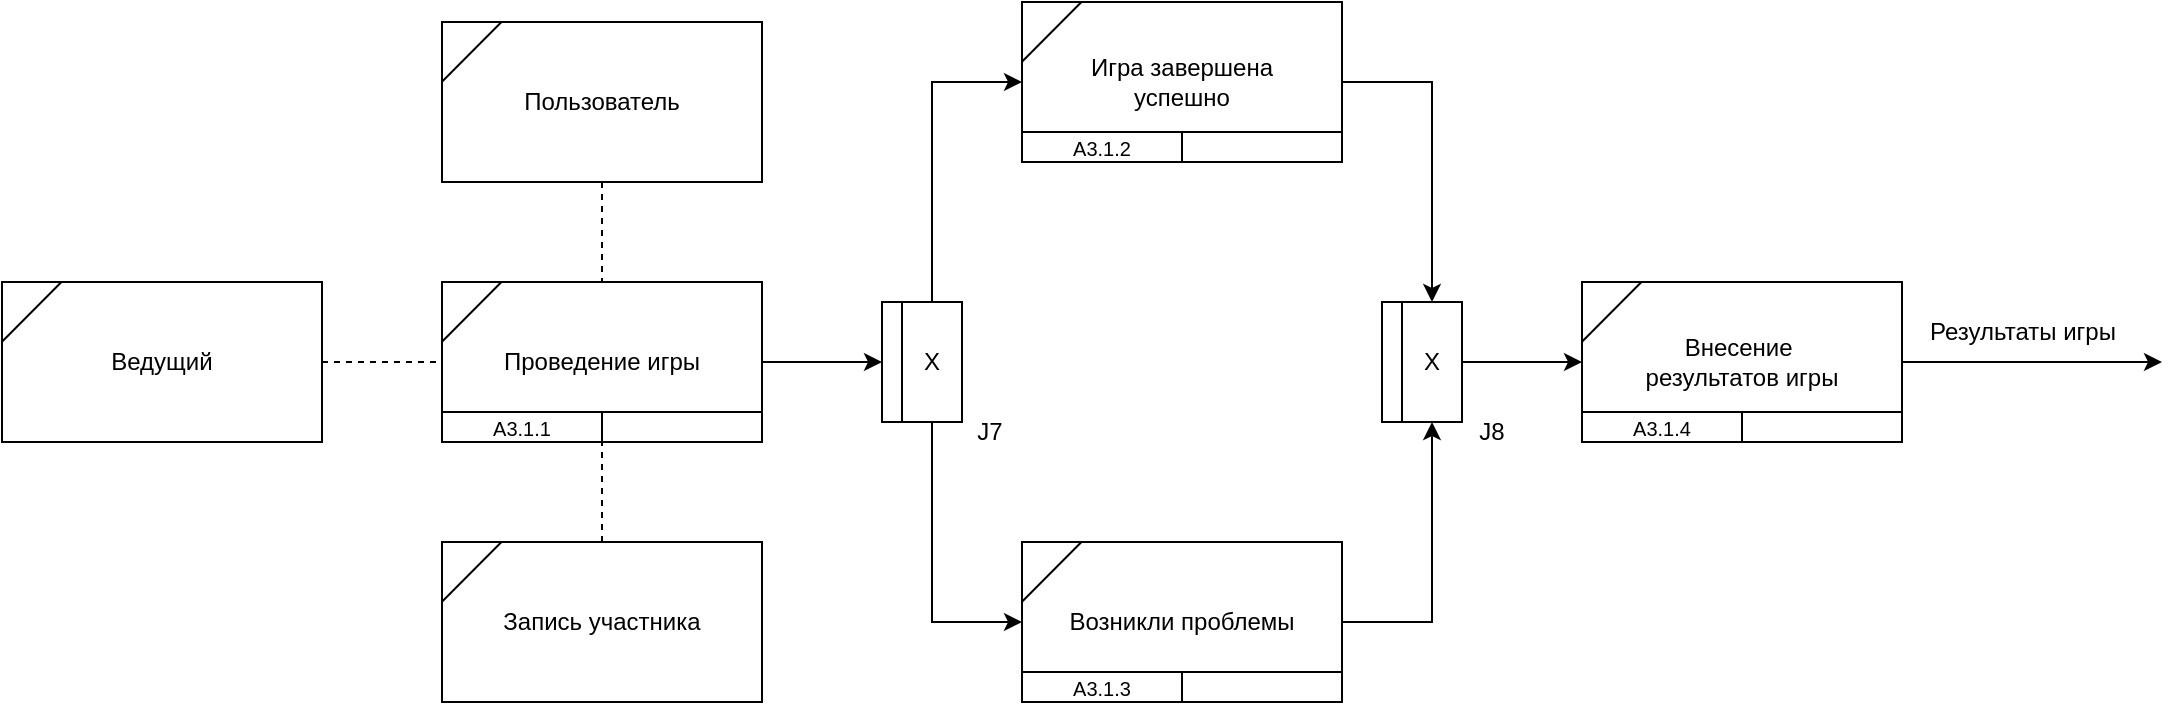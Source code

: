 <mxfile version="24.7.16">
  <diagram name="Страница — 1" id="3CPMpLebl-1jjfJIK-z_">
    <mxGraphModel dx="990" dy="657" grid="1" gridSize="10" guides="1" tooltips="1" connect="1" arrows="1" fold="1" page="1" pageScale="1" pageWidth="827" pageHeight="1169" math="0" shadow="0">
      <root>
        <mxCell id="0" />
        <mxCell id="1" parent="0" />
        <mxCell id="FRs5H7n3xmvRlvuZ6DSw-92" value="" style="group" vertex="1" connectable="0" parent="1">
          <mxGeometry x="570" y="730" width="160" height="80" as="geometry" />
        </mxCell>
        <mxCell id="FRs5H7n3xmvRlvuZ6DSw-93" value="Проведение игры" style="rounded=0;whiteSpace=wrap;html=1;" vertex="1" parent="FRs5H7n3xmvRlvuZ6DSw-92">
          <mxGeometry width="160" height="80" as="geometry" />
        </mxCell>
        <mxCell id="FRs5H7n3xmvRlvuZ6DSw-94" value="" style="endArrow=none;html=1;rounded=0;entryX=0.185;entryY=0.002;entryDx=0;entryDy=0;exitX=0;exitY=0.373;exitDx=0;exitDy=0;entryPerimeter=0;exitPerimeter=0;" edge="1" parent="FRs5H7n3xmvRlvuZ6DSw-92" source="FRs5H7n3xmvRlvuZ6DSw-93" target="FRs5H7n3xmvRlvuZ6DSw-93">
          <mxGeometry width="50" height="50" relative="1" as="geometry">
            <mxPoint x="-10.0" y="5.684e-14" as="sourcePoint" />
            <mxPoint x="32.6" y="-39.78" as="targetPoint" />
          </mxGeometry>
        </mxCell>
        <mxCell id="FRs5H7n3xmvRlvuZ6DSw-95" value="&lt;font style=&quot;font-size: 10px;&quot;&gt;А3.1.1&lt;/font&gt;" style="rounded=0;whiteSpace=wrap;html=1;" vertex="1" parent="FRs5H7n3xmvRlvuZ6DSw-92">
          <mxGeometry y="65" width="80" height="15" as="geometry" />
        </mxCell>
        <mxCell id="FRs5H7n3xmvRlvuZ6DSw-96" value="" style="rounded=0;whiteSpace=wrap;html=1;" vertex="1" parent="FRs5H7n3xmvRlvuZ6DSw-92">
          <mxGeometry x="80" y="65" width="80" height="15" as="geometry" />
        </mxCell>
        <mxCell id="FRs5H7n3xmvRlvuZ6DSw-97" value="" style="group" vertex="1" connectable="0" parent="1">
          <mxGeometry x="790" y="740" width="40" height="60" as="geometry" />
        </mxCell>
        <mxCell id="FRs5H7n3xmvRlvuZ6DSw-98" value="Х" style="rounded=0;whiteSpace=wrap;html=1;" vertex="1" parent="FRs5H7n3xmvRlvuZ6DSw-97">
          <mxGeometry x="10" width="30" height="60" as="geometry" />
        </mxCell>
        <mxCell id="FRs5H7n3xmvRlvuZ6DSw-99" value="" style="rounded=0;whiteSpace=wrap;html=1;" vertex="1" parent="FRs5H7n3xmvRlvuZ6DSw-97">
          <mxGeometry width="10" height="60" as="geometry" />
        </mxCell>
        <mxCell id="FRs5H7n3xmvRlvuZ6DSw-100" style="edgeStyle=orthogonalEdgeStyle;rounded=0;orthogonalLoop=1;jettySize=auto;html=1;entryX=0;entryY=0.5;entryDx=0;entryDy=0;" edge="1" parent="1" source="FRs5H7n3xmvRlvuZ6DSw-93" target="FRs5H7n3xmvRlvuZ6DSw-99">
          <mxGeometry relative="1" as="geometry" />
        </mxCell>
        <mxCell id="FRs5H7n3xmvRlvuZ6DSw-101" value="" style="group" vertex="1" connectable="0" parent="1">
          <mxGeometry x="570" y="600" width="160" height="80" as="geometry" />
        </mxCell>
        <mxCell id="FRs5H7n3xmvRlvuZ6DSw-102" value="Пользователь" style="rounded=0;whiteSpace=wrap;html=1;" vertex="1" parent="FRs5H7n3xmvRlvuZ6DSw-101">
          <mxGeometry width="160" height="80" as="geometry" />
        </mxCell>
        <mxCell id="FRs5H7n3xmvRlvuZ6DSw-103" value="" style="endArrow=none;html=1;rounded=0;entryX=0.185;entryY=0.002;entryDx=0;entryDy=0;exitX=0;exitY=0.373;exitDx=0;exitDy=0;entryPerimeter=0;exitPerimeter=0;" edge="1" parent="FRs5H7n3xmvRlvuZ6DSw-101" source="FRs5H7n3xmvRlvuZ6DSw-102" target="FRs5H7n3xmvRlvuZ6DSw-102">
          <mxGeometry width="50" height="50" relative="1" as="geometry">
            <mxPoint x="-10.0" y="5.684e-14" as="sourcePoint" />
            <mxPoint x="32.6" y="-39.78" as="targetPoint" />
          </mxGeometry>
        </mxCell>
        <mxCell id="FRs5H7n3xmvRlvuZ6DSw-104" style="edgeStyle=orthogonalEdgeStyle;rounded=0;orthogonalLoop=1;jettySize=auto;html=1;endArrow=none;endFill=0;dashed=1;" edge="1" parent="1" source="FRs5H7n3xmvRlvuZ6DSw-102" target="FRs5H7n3xmvRlvuZ6DSw-93">
          <mxGeometry relative="1" as="geometry" />
        </mxCell>
        <mxCell id="FRs5H7n3xmvRlvuZ6DSw-105" value="" style="group" vertex="1" connectable="0" parent="1">
          <mxGeometry x="570" y="860" width="160" height="80" as="geometry" />
        </mxCell>
        <mxCell id="FRs5H7n3xmvRlvuZ6DSw-106" value="Запись участника" style="rounded=0;whiteSpace=wrap;html=1;" vertex="1" parent="FRs5H7n3xmvRlvuZ6DSw-105">
          <mxGeometry width="160" height="80" as="geometry" />
        </mxCell>
        <mxCell id="FRs5H7n3xmvRlvuZ6DSw-107" value="" style="endArrow=none;html=1;rounded=0;entryX=0.185;entryY=0.002;entryDx=0;entryDy=0;exitX=0;exitY=0.373;exitDx=0;exitDy=0;entryPerimeter=0;exitPerimeter=0;" edge="1" parent="FRs5H7n3xmvRlvuZ6DSw-105" source="FRs5H7n3xmvRlvuZ6DSw-106" target="FRs5H7n3xmvRlvuZ6DSw-106">
          <mxGeometry width="50" height="50" relative="1" as="geometry">
            <mxPoint x="-10.0" y="5.684e-14" as="sourcePoint" />
            <mxPoint x="32.6" y="-39.78" as="targetPoint" />
          </mxGeometry>
        </mxCell>
        <mxCell id="FRs5H7n3xmvRlvuZ6DSw-108" style="edgeStyle=orthogonalEdgeStyle;rounded=0;orthogonalLoop=1;jettySize=auto;html=1;entryX=0;entryY=1;entryDx=0;entryDy=0;endArrow=none;endFill=0;dashed=1;" edge="1" parent="1" source="FRs5H7n3xmvRlvuZ6DSw-106" target="FRs5H7n3xmvRlvuZ6DSw-96">
          <mxGeometry relative="1" as="geometry" />
        </mxCell>
        <mxCell id="FRs5H7n3xmvRlvuZ6DSw-109" value="" style="group" vertex="1" connectable="0" parent="1">
          <mxGeometry x="860" y="590" width="160" height="80" as="geometry" />
        </mxCell>
        <mxCell id="FRs5H7n3xmvRlvuZ6DSw-110" value="Игра&amp;nbsp;&lt;span style=&quot;background-color: initial;&quot;&gt;завершена&lt;/span&gt;&lt;div&gt;&lt;span style=&quot;background-color: initial;&quot;&gt;успешно&lt;/span&gt;&lt;/div&gt;" style="rounded=0;whiteSpace=wrap;html=1;" vertex="1" parent="FRs5H7n3xmvRlvuZ6DSw-109">
          <mxGeometry width="160" height="80" as="geometry" />
        </mxCell>
        <mxCell id="FRs5H7n3xmvRlvuZ6DSw-111" value="" style="endArrow=none;html=1;rounded=0;entryX=0.185;entryY=0.002;entryDx=0;entryDy=0;exitX=0;exitY=0.373;exitDx=0;exitDy=0;entryPerimeter=0;exitPerimeter=0;" edge="1" parent="FRs5H7n3xmvRlvuZ6DSw-109" source="FRs5H7n3xmvRlvuZ6DSw-110" target="FRs5H7n3xmvRlvuZ6DSw-110">
          <mxGeometry width="50" height="50" relative="1" as="geometry">
            <mxPoint x="-10.0" y="5.684e-14" as="sourcePoint" />
            <mxPoint x="32.6" y="-39.78" as="targetPoint" />
          </mxGeometry>
        </mxCell>
        <mxCell id="FRs5H7n3xmvRlvuZ6DSw-112" value="&lt;font style=&quot;font-size: 10px;&quot;&gt;А3.1.2&lt;/font&gt;" style="rounded=0;whiteSpace=wrap;html=1;" vertex="1" parent="FRs5H7n3xmvRlvuZ6DSw-109">
          <mxGeometry y="65" width="80" height="15" as="geometry" />
        </mxCell>
        <mxCell id="FRs5H7n3xmvRlvuZ6DSw-113" value="" style="rounded=0;whiteSpace=wrap;html=1;" vertex="1" parent="FRs5H7n3xmvRlvuZ6DSw-109">
          <mxGeometry x="80" y="65" width="80" height="15" as="geometry" />
        </mxCell>
        <mxCell id="FRs5H7n3xmvRlvuZ6DSw-114" value="" style="group" vertex="1" connectable="0" parent="1">
          <mxGeometry x="860" y="860" width="160" height="80" as="geometry" />
        </mxCell>
        <mxCell id="FRs5H7n3xmvRlvuZ6DSw-115" value="Возникли проблемы" style="rounded=0;whiteSpace=wrap;html=1;" vertex="1" parent="FRs5H7n3xmvRlvuZ6DSw-114">
          <mxGeometry width="160" height="80" as="geometry" />
        </mxCell>
        <mxCell id="FRs5H7n3xmvRlvuZ6DSw-116" value="" style="endArrow=none;html=1;rounded=0;entryX=0.185;entryY=0.002;entryDx=0;entryDy=0;exitX=0;exitY=0.373;exitDx=0;exitDy=0;entryPerimeter=0;exitPerimeter=0;" edge="1" parent="FRs5H7n3xmvRlvuZ6DSw-114" source="FRs5H7n3xmvRlvuZ6DSw-115" target="FRs5H7n3xmvRlvuZ6DSw-115">
          <mxGeometry width="50" height="50" relative="1" as="geometry">
            <mxPoint x="-10.0" y="5.684e-14" as="sourcePoint" />
            <mxPoint x="32.6" y="-39.78" as="targetPoint" />
          </mxGeometry>
        </mxCell>
        <mxCell id="FRs5H7n3xmvRlvuZ6DSw-117" value="&lt;font style=&quot;font-size: 10px;&quot;&gt;А3.1.3&lt;/font&gt;" style="rounded=0;whiteSpace=wrap;html=1;" vertex="1" parent="FRs5H7n3xmvRlvuZ6DSw-114">
          <mxGeometry y="65" width="80" height="15" as="geometry" />
        </mxCell>
        <mxCell id="FRs5H7n3xmvRlvuZ6DSw-118" value="" style="rounded=0;whiteSpace=wrap;html=1;" vertex="1" parent="FRs5H7n3xmvRlvuZ6DSw-114">
          <mxGeometry x="80" y="65" width="80" height="15" as="geometry" />
        </mxCell>
        <mxCell id="FRs5H7n3xmvRlvuZ6DSw-119" style="edgeStyle=orthogonalEdgeStyle;rounded=0;orthogonalLoop=1;jettySize=auto;html=1;entryX=0;entryY=0.5;entryDx=0;entryDy=0;exitX=0.5;exitY=0;exitDx=0;exitDy=0;" edge="1" parent="1" source="FRs5H7n3xmvRlvuZ6DSw-98" target="FRs5H7n3xmvRlvuZ6DSw-110">
          <mxGeometry relative="1" as="geometry" />
        </mxCell>
        <mxCell id="FRs5H7n3xmvRlvuZ6DSw-120" style="edgeStyle=orthogonalEdgeStyle;rounded=0;orthogonalLoop=1;jettySize=auto;html=1;entryX=0;entryY=0.5;entryDx=0;entryDy=0;exitX=0.5;exitY=1;exitDx=0;exitDy=0;" edge="1" parent="1" source="FRs5H7n3xmvRlvuZ6DSw-98" target="FRs5H7n3xmvRlvuZ6DSw-115">
          <mxGeometry relative="1" as="geometry" />
        </mxCell>
        <mxCell id="FRs5H7n3xmvRlvuZ6DSw-121" value="" style="group" vertex="1" connectable="0" parent="1">
          <mxGeometry x="1040" y="740" width="40" height="60" as="geometry" />
        </mxCell>
        <mxCell id="FRs5H7n3xmvRlvuZ6DSw-122" value="Х" style="rounded=0;whiteSpace=wrap;html=1;" vertex="1" parent="FRs5H7n3xmvRlvuZ6DSw-121">
          <mxGeometry x="10" width="30" height="60" as="geometry" />
        </mxCell>
        <mxCell id="FRs5H7n3xmvRlvuZ6DSw-123" value="" style="rounded=0;whiteSpace=wrap;html=1;" vertex="1" parent="FRs5H7n3xmvRlvuZ6DSw-121">
          <mxGeometry width="10" height="60" as="geometry" />
        </mxCell>
        <mxCell id="FRs5H7n3xmvRlvuZ6DSw-124" style="edgeStyle=orthogonalEdgeStyle;rounded=0;orthogonalLoop=1;jettySize=auto;html=1;entryX=0.5;entryY=0;entryDx=0;entryDy=0;" edge="1" parent="1" source="FRs5H7n3xmvRlvuZ6DSw-110" target="FRs5H7n3xmvRlvuZ6DSw-122">
          <mxGeometry relative="1" as="geometry" />
        </mxCell>
        <mxCell id="FRs5H7n3xmvRlvuZ6DSw-125" style="edgeStyle=orthogonalEdgeStyle;rounded=0;orthogonalLoop=1;jettySize=auto;html=1;entryX=0.5;entryY=1;entryDx=0;entryDy=0;" edge="1" parent="1" source="FRs5H7n3xmvRlvuZ6DSw-115" target="FRs5H7n3xmvRlvuZ6DSw-122">
          <mxGeometry relative="1" as="geometry">
            <mxPoint x="1105" y="802" as="targetPoint" />
          </mxGeometry>
        </mxCell>
        <mxCell id="FRs5H7n3xmvRlvuZ6DSw-126" value="J7" style="text;html=1;align=center;verticalAlign=middle;whiteSpace=wrap;rounded=0;" vertex="1" parent="1">
          <mxGeometry x="814" y="790" width="60" height="30" as="geometry" />
        </mxCell>
        <mxCell id="FRs5H7n3xmvRlvuZ6DSw-127" value="J8" style="text;html=1;align=center;verticalAlign=middle;whiteSpace=wrap;rounded=0;" vertex="1" parent="1">
          <mxGeometry x="1070" y="790" width="50" height="30" as="geometry" />
        </mxCell>
        <mxCell id="FRs5H7n3xmvRlvuZ6DSw-128" style="edgeStyle=orthogonalEdgeStyle;rounded=0;orthogonalLoop=1;jettySize=auto;html=1;entryX=0;entryY=0.5;entryDx=0;entryDy=0;" edge="1" parent="1" source="FRs5H7n3xmvRlvuZ6DSw-122">
          <mxGeometry relative="1" as="geometry">
            <mxPoint x="1140" y="770" as="targetPoint" />
          </mxGeometry>
        </mxCell>
        <mxCell id="FRs5H7n3xmvRlvuZ6DSw-129" value="" style="group" vertex="1" connectable="0" parent="1">
          <mxGeometry x="350" y="730" width="160" height="80" as="geometry" />
        </mxCell>
        <mxCell id="FRs5H7n3xmvRlvuZ6DSw-130" value="Ведущий" style="rounded=0;whiteSpace=wrap;html=1;" vertex="1" parent="FRs5H7n3xmvRlvuZ6DSw-129">
          <mxGeometry width="160" height="80" as="geometry" />
        </mxCell>
        <mxCell id="FRs5H7n3xmvRlvuZ6DSw-131" value="" style="endArrow=none;html=1;rounded=0;entryX=0.185;entryY=0.002;entryDx=0;entryDy=0;exitX=0;exitY=0.373;exitDx=0;exitDy=0;entryPerimeter=0;exitPerimeter=0;" edge="1" parent="FRs5H7n3xmvRlvuZ6DSw-129" source="FRs5H7n3xmvRlvuZ6DSw-130" target="FRs5H7n3xmvRlvuZ6DSw-130">
          <mxGeometry width="50" height="50" relative="1" as="geometry">
            <mxPoint x="-10.0" y="5.684e-14" as="sourcePoint" />
            <mxPoint x="32.6" y="-39.78" as="targetPoint" />
          </mxGeometry>
        </mxCell>
        <mxCell id="FRs5H7n3xmvRlvuZ6DSw-132" style="edgeStyle=orthogonalEdgeStyle;rounded=0;orthogonalLoop=1;jettySize=auto;html=1;entryX=0;entryY=0.5;entryDx=0;entryDy=0;endArrow=none;endFill=0;dashed=1;" edge="1" parent="1" source="FRs5H7n3xmvRlvuZ6DSw-130" target="FRs5H7n3xmvRlvuZ6DSw-93">
          <mxGeometry relative="1" as="geometry" />
        </mxCell>
        <mxCell id="FRs5H7n3xmvRlvuZ6DSw-133" value="" style="group" vertex="1" connectable="0" parent="1">
          <mxGeometry x="1140" y="730" width="160" height="80" as="geometry" />
        </mxCell>
        <mxCell id="FRs5H7n3xmvRlvuZ6DSw-134" value="Внесение&amp;nbsp;&lt;div&gt;результатов игры&lt;/div&gt;" style="rounded=0;whiteSpace=wrap;html=1;" vertex="1" parent="FRs5H7n3xmvRlvuZ6DSw-133">
          <mxGeometry width="160" height="80" as="geometry" />
        </mxCell>
        <mxCell id="FRs5H7n3xmvRlvuZ6DSw-135" value="" style="endArrow=none;html=1;rounded=0;entryX=0.185;entryY=0.002;entryDx=0;entryDy=0;exitX=0;exitY=0.373;exitDx=0;exitDy=0;entryPerimeter=0;exitPerimeter=0;" edge="1" parent="FRs5H7n3xmvRlvuZ6DSw-133" source="FRs5H7n3xmvRlvuZ6DSw-134" target="FRs5H7n3xmvRlvuZ6DSw-134">
          <mxGeometry width="50" height="50" relative="1" as="geometry">
            <mxPoint x="-10.0" y="5.684e-14" as="sourcePoint" />
            <mxPoint x="32.6" y="-39.78" as="targetPoint" />
          </mxGeometry>
        </mxCell>
        <mxCell id="FRs5H7n3xmvRlvuZ6DSw-136" value="&lt;font style=&quot;font-size: 10px;&quot;&gt;А3.1.4&lt;/font&gt;" style="rounded=0;whiteSpace=wrap;html=1;" vertex="1" parent="FRs5H7n3xmvRlvuZ6DSw-133">
          <mxGeometry y="65" width="80" height="15" as="geometry" />
        </mxCell>
        <mxCell id="FRs5H7n3xmvRlvuZ6DSw-137" value="" style="rounded=0;whiteSpace=wrap;html=1;" vertex="1" parent="FRs5H7n3xmvRlvuZ6DSw-133">
          <mxGeometry x="80" y="65" width="80" height="15" as="geometry" />
        </mxCell>
        <mxCell id="FRs5H7n3xmvRlvuZ6DSw-138" value="" style="endArrow=classic;html=1;rounded=0;" edge="1" parent="1" source="FRs5H7n3xmvRlvuZ6DSw-134">
          <mxGeometry width="50" height="50" relative="1" as="geometry">
            <mxPoint x="1380" y="780" as="sourcePoint" />
            <mxPoint x="1430" y="770" as="targetPoint" />
          </mxGeometry>
        </mxCell>
        <mxCell id="FRs5H7n3xmvRlvuZ6DSw-140" value="" style="endArrow=classic;html=1;rounded=0;" edge="1" parent="1" source="FRs5H7n3xmvRlvuZ6DSw-134" target="FRs5H7n3xmvRlvuZ6DSw-139">
          <mxGeometry width="50" height="50" relative="1" as="geometry">
            <mxPoint x="1300" y="770" as="sourcePoint" />
            <mxPoint x="1460" y="770" as="targetPoint" />
          </mxGeometry>
        </mxCell>
        <mxCell id="FRs5H7n3xmvRlvuZ6DSw-139" value="Результаты игры" style="text;html=1;align=center;verticalAlign=middle;resizable=0;points=[];autosize=1;strokeColor=none;fillColor=none;" vertex="1" parent="1">
          <mxGeometry x="1300" y="740" width="120" height="30" as="geometry" />
        </mxCell>
      </root>
    </mxGraphModel>
  </diagram>
</mxfile>
